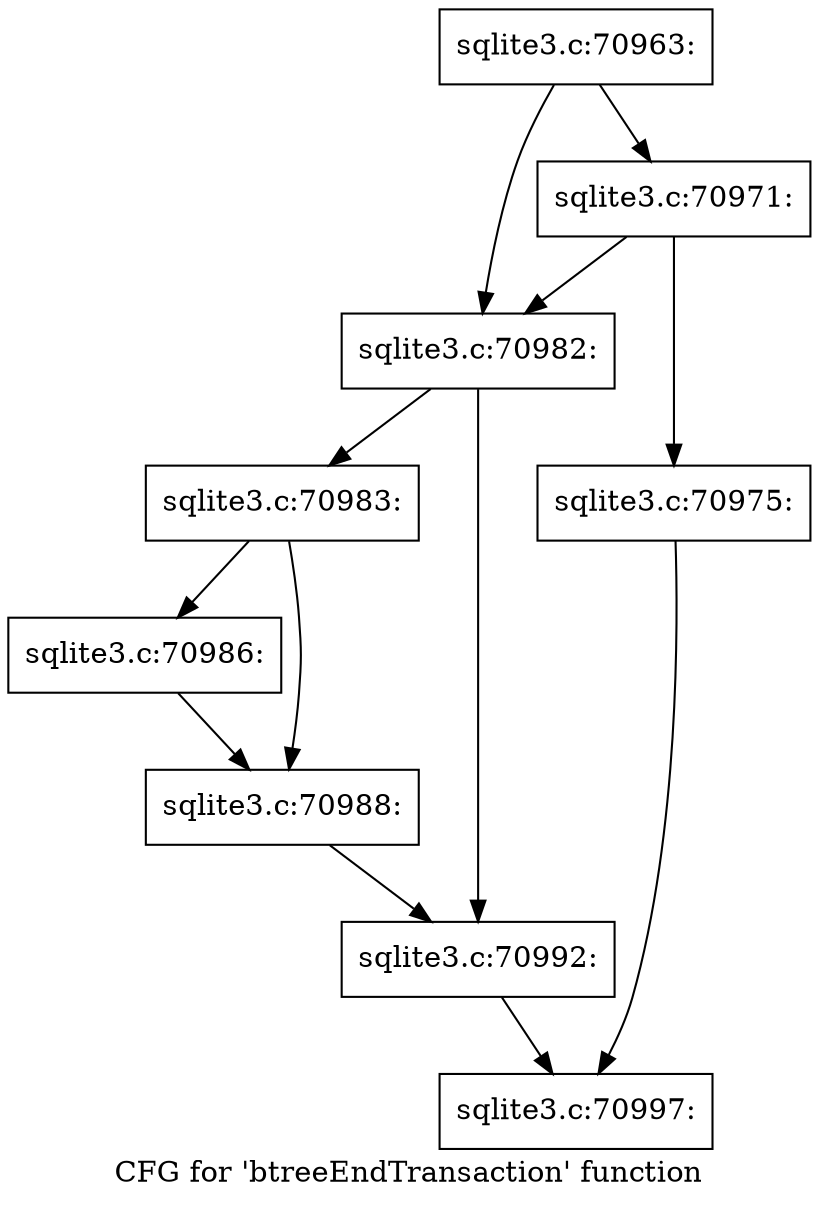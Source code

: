 digraph "CFG for 'btreeEndTransaction' function" {
	label="CFG for 'btreeEndTransaction' function";

	Node0x55c0f78874d0 [shape=record,label="{sqlite3.c:70963:}"];
	Node0x55c0f78874d0 -> Node0x55c0f7888e40;
	Node0x55c0f78874d0 -> Node0x55c0f7888df0;
	Node0x55c0f7888e40 [shape=record,label="{sqlite3.c:70971:}"];
	Node0x55c0f7888e40 -> Node0x55c0f7888d50;
	Node0x55c0f7888e40 -> Node0x55c0f7888df0;
	Node0x55c0f7888d50 [shape=record,label="{sqlite3.c:70975:}"];
	Node0x55c0f7888d50 -> Node0x55c0f7888da0;
	Node0x55c0f7888df0 [shape=record,label="{sqlite3.c:70982:}"];
	Node0x55c0f7888df0 -> Node0x55c0f5978410;
	Node0x55c0f7888df0 -> Node0x55c0f7889db0;
	Node0x55c0f5978410 [shape=record,label="{sqlite3.c:70983:}"];
	Node0x55c0f5978410 -> Node0x55c0f59783c0;
	Node0x55c0f5978410 -> Node0x55c0f788a920;
	Node0x55c0f59783c0 [shape=record,label="{sqlite3.c:70986:}"];
	Node0x55c0f59783c0 -> Node0x55c0f788a920;
	Node0x55c0f788a920 [shape=record,label="{sqlite3.c:70988:}"];
	Node0x55c0f788a920 -> Node0x55c0f7889db0;
	Node0x55c0f7889db0 [shape=record,label="{sqlite3.c:70992:}"];
	Node0x55c0f7889db0 -> Node0x55c0f7888da0;
	Node0x55c0f7888da0 [shape=record,label="{sqlite3.c:70997:}"];
}
